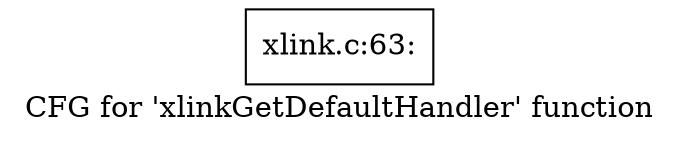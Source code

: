 digraph "CFG for 'xlinkGetDefaultHandler' function" {
	label="CFG for 'xlinkGetDefaultHandler' function";

	Node0x488ee00 [shape=record,label="{xlink.c:63:}"];
}
